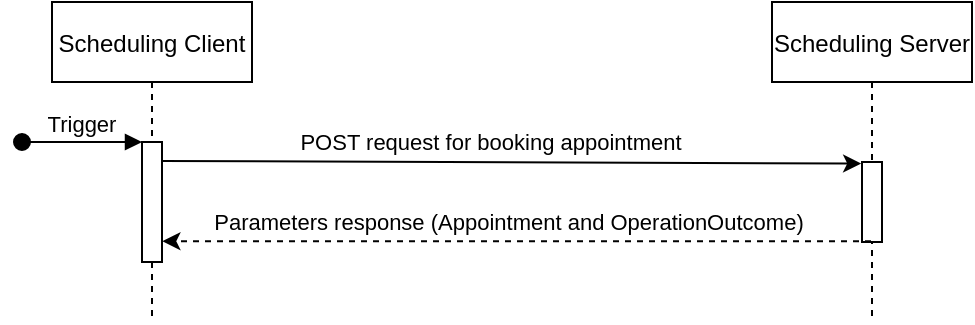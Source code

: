 <mxfile>
    <diagram id="nF5cAEqjQ8MR_H2pkKnz" name="Page-1">
        <mxGraphModel dx="524" dy="328" grid="1" gridSize="10" guides="1" tooltips="1" connect="1" arrows="1" fold="1" page="1" pageScale="1" pageWidth="1169" pageHeight="827" math="0" shadow="0">
            <root>
                <mxCell id="0"/>
                <mxCell id="1" parent="0"/>
                <mxCell id="2" value="Scheduling Client" style="shape=umlLifeline;perimeter=lifelinePerimeter;container=1;collapsible=0;recursiveResize=0;rounded=0;shadow=0;strokeWidth=1;" parent="1" vertex="1">
                    <mxGeometry x="80" y="880" width="100" height="160" as="geometry"/>
                </mxCell>
                <mxCell id="3" value="" style="points=[];perimeter=orthogonalPerimeter;rounded=0;shadow=0;strokeWidth=1;" parent="2" vertex="1">
                    <mxGeometry x="45" y="70" width="10" height="60" as="geometry"/>
                </mxCell>
                <mxCell id="4" value="Trigger" style="verticalAlign=bottom;startArrow=oval;endArrow=block;startSize=8;shadow=0;strokeWidth=1;" parent="2" target="3" edge="1">
                    <mxGeometry relative="1" as="geometry">
                        <mxPoint x="-15" y="70" as="sourcePoint"/>
                    </mxGeometry>
                </mxCell>
                <mxCell id="5" value="Scheduling Server" style="shape=umlLifeline;perimeter=lifelinePerimeter;container=1;collapsible=0;recursiveResize=0;rounded=0;shadow=0;strokeWidth=1;" parent="1" vertex="1">
                    <mxGeometry x="440" y="880" width="100" height="160" as="geometry"/>
                </mxCell>
                <mxCell id="6" value="" style="points=[];perimeter=orthogonalPerimeter;rounded=0;shadow=0;strokeWidth=1;" parent="5" vertex="1">
                    <mxGeometry x="45" y="80" width="10" height="40" as="geometry"/>
                </mxCell>
                <mxCell id="8" style="edgeStyle=none;html=1;entryX=-0.043;entryY=0.02;entryDx=0;entryDy=0;entryPerimeter=0;" parent="1" target="6" edge="1">
                    <mxGeometry relative="1" as="geometry">
                        <mxPoint x="135" y="959.5" as="sourcePoint"/>
                        <mxPoint x="409.5" y="959.5" as="targetPoint"/>
                    </mxGeometry>
                </mxCell>
                <mxCell id="9" value="POST request for booking appointment" style="edgeLabel;html=1;align=center;verticalAlign=middle;resizable=0;points=[];" parent="8" vertex="1" connectable="0">
                    <mxGeometry x="-0.296" relative="1" as="geometry">
                        <mxPoint x="41" y="-10" as="offset"/>
                    </mxGeometry>
                </mxCell>
                <mxCell id="10" style="edgeStyle=none;html=1;dashed=1;entryX=1.019;entryY=0.827;entryDx=0;entryDy=0;entryPerimeter=0;" parent="1" target="3" edge="1" source="5">
                    <mxGeometry relative="1" as="geometry">
                        <mxPoint x="400.7" y="1000" as="sourcePoint"/>
                        <mxPoint x="140" y="1000" as="targetPoint"/>
                    </mxGeometry>
                </mxCell>
                <mxCell id="11" value="Parameters response (Appointment&amp;nbsp;&lt;span style=&quot;background-color: light-dark(#ffffff, var(--ge-dark-color, #121212));&quot;&gt;and OperationO&lt;/span&gt;&lt;span style=&quot;background-color: light-dark(#ffffff, var(--ge-dark-color, #121212));&quot;&gt;utcome)&lt;/span&gt;" style="edgeLabel;html=1;align=center;verticalAlign=middle;resizable=0;points=[];" parent="10" vertex="1" connectable="0">
                    <mxGeometry x="0.135" y="-1" relative="1" as="geometry">
                        <mxPoint x="19" y="-9" as="offset"/>
                    </mxGeometry>
                </mxCell>
            </root>
        </mxGraphModel>
    </diagram>
</mxfile>